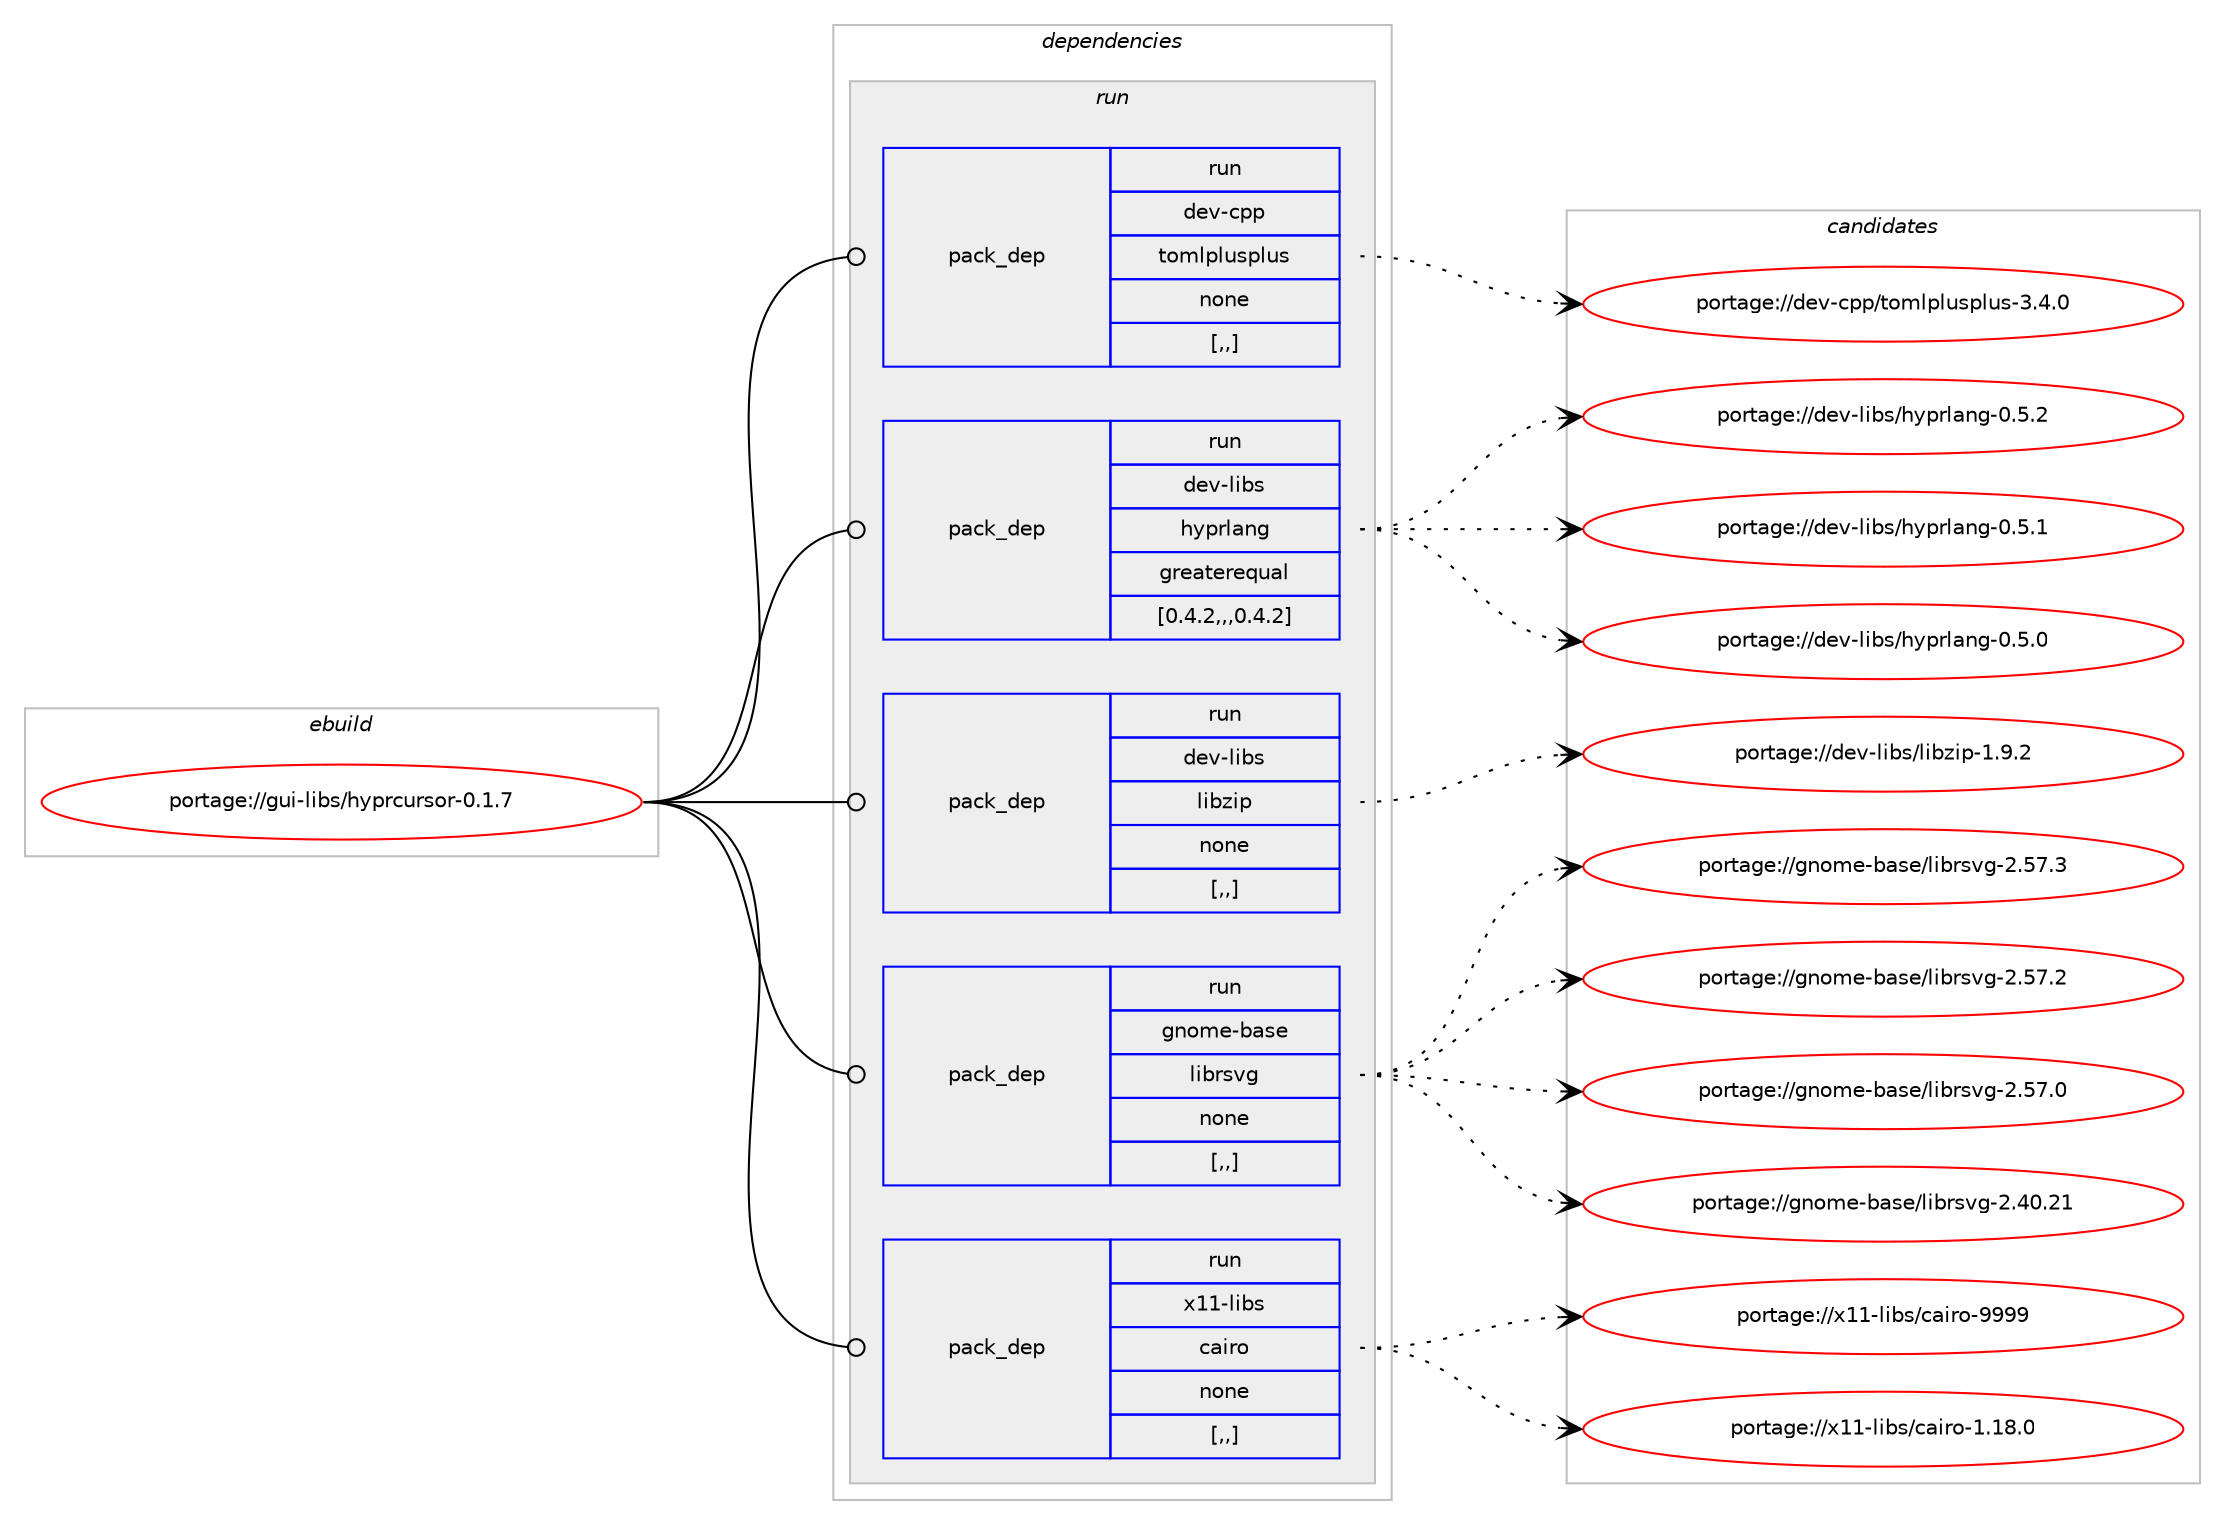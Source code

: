 digraph prolog {

# *************
# Graph options
# *************

newrank=true;
concentrate=true;
compound=true;
graph [rankdir=LR,fontname=Helvetica,fontsize=10,ranksep=1.5];#, ranksep=2.5, nodesep=0.2];
edge  [arrowhead=vee];
node  [fontname=Helvetica,fontsize=10];

# **********
# The ebuild
# **********

subgraph cluster_leftcol {
color=gray;
label=<<i>ebuild</i>>;
id [label="portage://gui-libs/hyprcursor-0.1.7", color=red, width=4, href="../gui-libs/hyprcursor-0.1.7.svg"];
}

# ****************
# The dependencies
# ****************

subgraph cluster_midcol {
color=gray;
label=<<i>dependencies</i>>;
subgraph cluster_compile {
fillcolor="#eeeeee";
style=filled;
label=<<i>compile</i>>;
}
subgraph cluster_compileandrun {
fillcolor="#eeeeee";
style=filled;
label=<<i>compile and run</i>>;
}
subgraph cluster_run {
fillcolor="#eeeeee";
style=filled;
label=<<i>run</i>>;
subgraph pack176042 {
dependency244158 [label=<<TABLE BORDER="0" CELLBORDER="1" CELLSPACING="0" CELLPADDING="4" WIDTH="220"><TR><TD ROWSPAN="6" CELLPADDING="30">pack_dep</TD></TR><TR><TD WIDTH="110">run</TD></TR><TR><TD>dev-cpp</TD></TR><TR><TD>tomlplusplus</TD></TR><TR><TD>none</TD></TR><TR><TD>[,,]</TD></TR></TABLE>>, shape=none, color=blue];
}
id:e -> dependency244158:w [weight=20,style="solid",arrowhead="odot"];
subgraph pack176043 {
dependency244159 [label=<<TABLE BORDER="0" CELLBORDER="1" CELLSPACING="0" CELLPADDING="4" WIDTH="220"><TR><TD ROWSPAN="6" CELLPADDING="30">pack_dep</TD></TR><TR><TD WIDTH="110">run</TD></TR><TR><TD>dev-libs</TD></TR><TR><TD>hyprlang</TD></TR><TR><TD>greaterequal</TD></TR><TR><TD>[0.4.2,,,0.4.2]</TD></TR></TABLE>>, shape=none, color=blue];
}
id:e -> dependency244159:w [weight=20,style="solid",arrowhead="odot"];
subgraph pack176044 {
dependency244160 [label=<<TABLE BORDER="0" CELLBORDER="1" CELLSPACING="0" CELLPADDING="4" WIDTH="220"><TR><TD ROWSPAN="6" CELLPADDING="30">pack_dep</TD></TR><TR><TD WIDTH="110">run</TD></TR><TR><TD>dev-libs</TD></TR><TR><TD>libzip</TD></TR><TR><TD>none</TD></TR><TR><TD>[,,]</TD></TR></TABLE>>, shape=none, color=blue];
}
id:e -> dependency244160:w [weight=20,style="solid",arrowhead="odot"];
subgraph pack176045 {
dependency244161 [label=<<TABLE BORDER="0" CELLBORDER="1" CELLSPACING="0" CELLPADDING="4" WIDTH="220"><TR><TD ROWSPAN="6" CELLPADDING="30">pack_dep</TD></TR><TR><TD WIDTH="110">run</TD></TR><TR><TD>gnome-base</TD></TR><TR><TD>librsvg</TD></TR><TR><TD>none</TD></TR><TR><TD>[,,]</TD></TR></TABLE>>, shape=none, color=blue];
}
id:e -> dependency244161:w [weight=20,style="solid",arrowhead="odot"];
subgraph pack176046 {
dependency244162 [label=<<TABLE BORDER="0" CELLBORDER="1" CELLSPACING="0" CELLPADDING="4" WIDTH="220"><TR><TD ROWSPAN="6" CELLPADDING="30">pack_dep</TD></TR><TR><TD WIDTH="110">run</TD></TR><TR><TD>x11-libs</TD></TR><TR><TD>cairo</TD></TR><TR><TD>none</TD></TR><TR><TD>[,,]</TD></TR></TABLE>>, shape=none, color=blue];
}
id:e -> dependency244162:w [weight=20,style="solid",arrowhead="odot"];
}
}

# **************
# The candidates
# **************

subgraph cluster_choices {
rank=same;
color=gray;
label=<<i>candidates</i>>;

subgraph choice176042 {
color=black;
nodesep=1;
choice100101118459911211247116111109108112108117115112108117115455146524648 [label="portage://dev-cpp/tomlplusplus-3.4.0", color=red, width=4,href="../dev-cpp/tomlplusplus-3.4.0.svg"];
dependency244158:e -> choice100101118459911211247116111109108112108117115112108117115455146524648:w [style=dotted,weight="100"];
}
subgraph choice176043 {
color=black;
nodesep=1;
choice10010111845108105981154710412111211410897110103454846534650 [label="portage://dev-libs/hyprlang-0.5.2", color=red, width=4,href="../dev-libs/hyprlang-0.5.2.svg"];
choice10010111845108105981154710412111211410897110103454846534649 [label="portage://dev-libs/hyprlang-0.5.1", color=red, width=4,href="../dev-libs/hyprlang-0.5.1.svg"];
choice10010111845108105981154710412111211410897110103454846534648 [label="portage://dev-libs/hyprlang-0.5.0", color=red, width=4,href="../dev-libs/hyprlang-0.5.0.svg"];
dependency244159:e -> choice10010111845108105981154710412111211410897110103454846534650:w [style=dotted,weight="100"];
dependency244159:e -> choice10010111845108105981154710412111211410897110103454846534649:w [style=dotted,weight="100"];
dependency244159:e -> choice10010111845108105981154710412111211410897110103454846534648:w [style=dotted,weight="100"];
}
subgraph choice176044 {
color=black;
nodesep=1;
choice10010111845108105981154710810598122105112454946574650 [label="portage://dev-libs/libzip-1.9.2", color=red, width=4,href="../dev-libs/libzip-1.9.2.svg"];
dependency244160:e -> choice10010111845108105981154710810598122105112454946574650:w [style=dotted,weight="100"];
}
subgraph choice176045 {
color=black;
nodesep=1;
choice103110111109101459897115101471081059811411511810345504653554651 [label="portage://gnome-base/librsvg-2.57.3", color=red, width=4,href="../gnome-base/librsvg-2.57.3.svg"];
choice103110111109101459897115101471081059811411511810345504653554650 [label="portage://gnome-base/librsvg-2.57.2", color=red, width=4,href="../gnome-base/librsvg-2.57.2.svg"];
choice103110111109101459897115101471081059811411511810345504653554648 [label="portage://gnome-base/librsvg-2.57.0", color=red, width=4,href="../gnome-base/librsvg-2.57.0.svg"];
choice10311011110910145989711510147108105981141151181034550465248465049 [label="portage://gnome-base/librsvg-2.40.21", color=red, width=4,href="../gnome-base/librsvg-2.40.21.svg"];
dependency244161:e -> choice103110111109101459897115101471081059811411511810345504653554651:w [style=dotted,weight="100"];
dependency244161:e -> choice103110111109101459897115101471081059811411511810345504653554650:w [style=dotted,weight="100"];
dependency244161:e -> choice103110111109101459897115101471081059811411511810345504653554648:w [style=dotted,weight="100"];
dependency244161:e -> choice10311011110910145989711510147108105981141151181034550465248465049:w [style=dotted,weight="100"];
}
subgraph choice176046 {
color=black;
nodesep=1;
choice120494945108105981154799971051141114557575757 [label="portage://x11-libs/cairo-9999", color=red, width=4,href="../x11-libs/cairo-9999.svg"];
choice1204949451081059811547999710511411145494649564648 [label="portage://x11-libs/cairo-1.18.0", color=red, width=4,href="../x11-libs/cairo-1.18.0.svg"];
dependency244162:e -> choice120494945108105981154799971051141114557575757:w [style=dotted,weight="100"];
dependency244162:e -> choice1204949451081059811547999710511411145494649564648:w [style=dotted,weight="100"];
}
}

}
